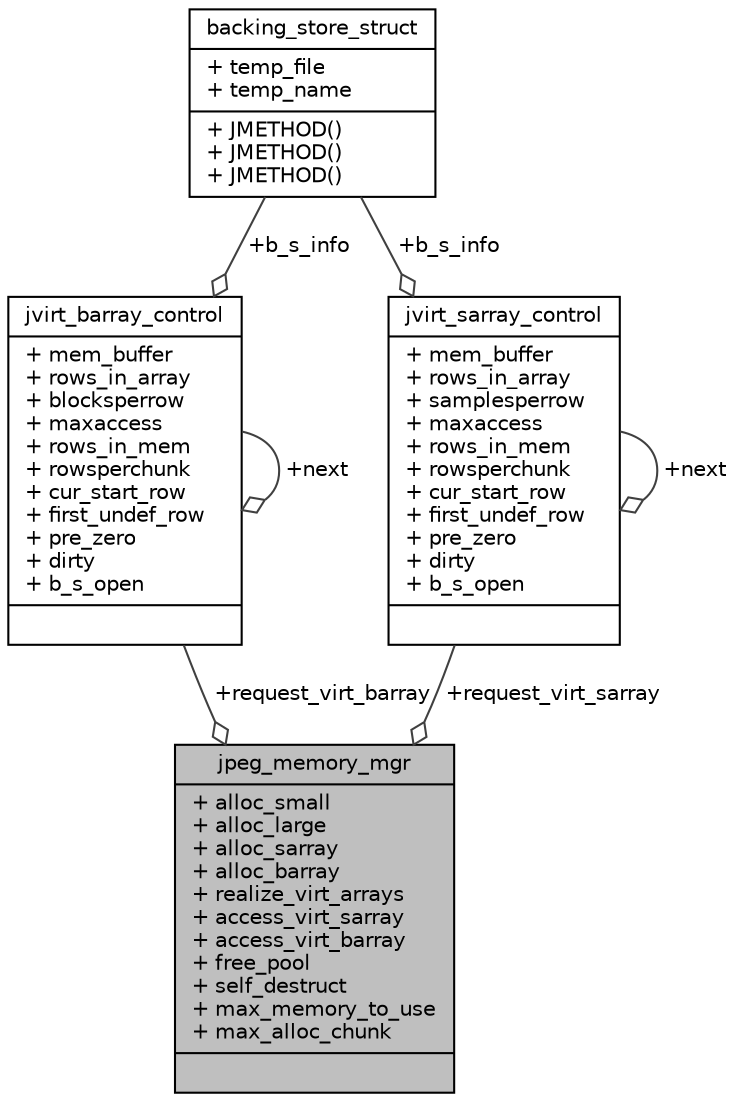 digraph "jpeg_memory_mgr"
{
 // INTERACTIVE_SVG=YES
  edge [fontname="Helvetica",fontsize="10",labelfontname="Helvetica",labelfontsize="10"];
  node [fontname="Helvetica",fontsize="10",shape=record];
  Node1 [label="{jpeg_memory_mgr\n|+ alloc_small\l+ alloc_large\l+ alloc_sarray\l+ alloc_barray\l+ realize_virt_arrays\l+ access_virt_sarray\l+ access_virt_barray\l+ free_pool\l+ self_destruct\l+ max_memory_to_use\l+ max_alloc_chunk\l|}",height=0.2,width=0.4,color="black", fillcolor="grey75", style="filled", fontcolor="black"];
  Node2 -> Node1 [color="grey25",fontsize="10",style="solid",label=" +request_virt_barray" ,arrowhead="odiamond",fontname="Helvetica"];
  Node2 [label="{jvirt_barray_control\n|+ mem_buffer\l+ rows_in_array\l+ blocksperrow\l+ maxaccess\l+ rows_in_mem\l+ rowsperchunk\l+ cur_start_row\l+ first_undef_row\l+ pre_zero\l+ dirty\l+ b_s_open\l|}",height=0.2,width=0.4,color="black", fillcolor="white", style="filled",URL="$structjvirt__barray__control.html"];
  Node2 -> Node2 [color="grey25",fontsize="10",style="solid",label=" +next" ,arrowhead="odiamond",fontname="Helvetica"];
  Node3 -> Node2 [color="grey25",fontsize="10",style="solid",label=" +b_s_info" ,arrowhead="odiamond",fontname="Helvetica"];
  Node3 [label="{backing_store_struct\n|+ temp_file\l+ temp_name\l|+ JMETHOD()\l+ JMETHOD()\l+ JMETHOD()\l}",height=0.2,width=0.4,color="black", fillcolor="white", style="filled",URL="$structbacking__store__struct.html"];
  Node4 -> Node1 [color="grey25",fontsize="10",style="solid",label=" +request_virt_sarray" ,arrowhead="odiamond",fontname="Helvetica"];
  Node4 [label="{jvirt_sarray_control\n|+ mem_buffer\l+ rows_in_array\l+ samplesperrow\l+ maxaccess\l+ rows_in_mem\l+ rowsperchunk\l+ cur_start_row\l+ first_undef_row\l+ pre_zero\l+ dirty\l+ b_s_open\l|}",height=0.2,width=0.4,color="black", fillcolor="white", style="filled",URL="$structjvirt__sarray__control.html"];
  Node4 -> Node4 [color="grey25",fontsize="10",style="solid",label=" +next" ,arrowhead="odiamond",fontname="Helvetica"];
  Node3 -> Node4 [color="grey25",fontsize="10",style="solid",label=" +b_s_info" ,arrowhead="odiamond",fontname="Helvetica"];
}

